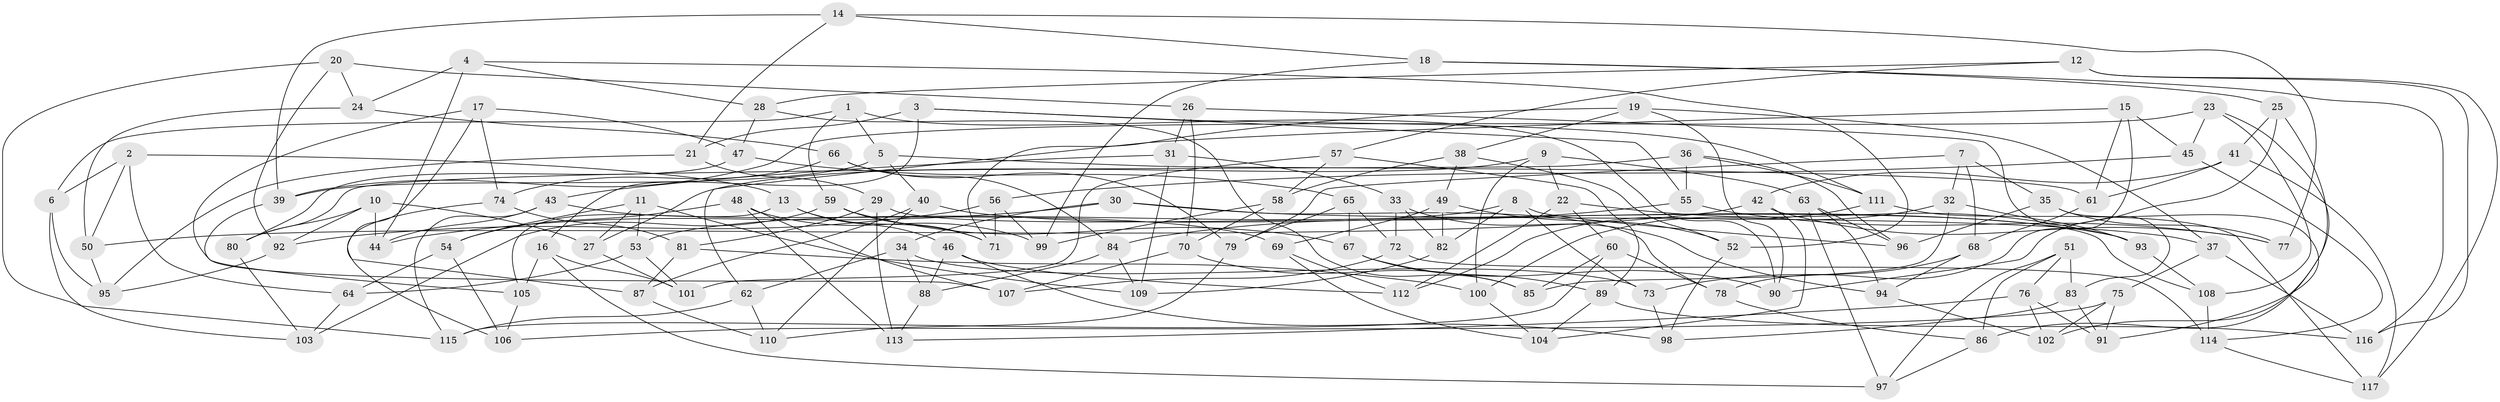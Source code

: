 // Generated by graph-tools (version 1.1) at 2025/38/03/09/25 02:38:07]
// undirected, 117 vertices, 234 edges
graph export_dot {
graph [start="1"]
  node [color=gray90,style=filled];
  1;
  2;
  3;
  4;
  5;
  6;
  7;
  8;
  9;
  10;
  11;
  12;
  13;
  14;
  15;
  16;
  17;
  18;
  19;
  20;
  21;
  22;
  23;
  24;
  25;
  26;
  27;
  28;
  29;
  30;
  31;
  32;
  33;
  34;
  35;
  36;
  37;
  38;
  39;
  40;
  41;
  42;
  43;
  44;
  45;
  46;
  47;
  48;
  49;
  50;
  51;
  52;
  53;
  54;
  55;
  56;
  57;
  58;
  59;
  60;
  61;
  62;
  63;
  64;
  65;
  66;
  67;
  68;
  69;
  70;
  71;
  72;
  73;
  74;
  75;
  76;
  77;
  78;
  79;
  80;
  81;
  82;
  83;
  84;
  85;
  86;
  87;
  88;
  89;
  90;
  91;
  92;
  93;
  94;
  95;
  96;
  97;
  98;
  99;
  100;
  101;
  102;
  103;
  104;
  105;
  106;
  107;
  108;
  109;
  110;
  111;
  112;
  113;
  114;
  115;
  116;
  117;
  1 -- 5;
  1 -- 6;
  1 -- 90;
  1 -- 59;
  2 -- 13;
  2 -- 64;
  2 -- 50;
  2 -- 6;
  3 -- 21;
  3 -- 111;
  3 -- 55;
  3 -- 16;
  4 -- 52;
  4 -- 24;
  4 -- 44;
  4 -- 28;
  5 -- 39;
  5 -- 61;
  5 -- 40;
  6 -- 103;
  6 -- 95;
  7 -- 35;
  7 -- 32;
  7 -- 79;
  7 -- 68;
  8 -- 73;
  8 -- 53;
  8 -- 82;
  8 -- 96;
  9 -- 100;
  9 -- 27;
  9 -- 22;
  9 -- 63;
  10 -- 80;
  10 -- 44;
  10 -- 92;
  10 -- 27;
  11 -- 54;
  11 -- 27;
  11 -- 53;
  11 -- 109;
  12 -- 28;
  12 -- 116;
  12 -- 57;
  12 -- 117;
  13 -- 46;
  13 -- 71;
  13 -- 105;
  14 -- 18;
  14 -- 77;
  14 -- 21;
  14 -- 39;
  15 -- 62;
  15 -- 45;
  15 -- 61;
  15 -- 78;
  16 -- 101;
  16 -- 97;
  16 -- 105;
  17 -- 107;
  17 -- 47;
  17 -- 87;
  17 -- 74;
  18 -- 116;
  18 -- 25;
  18 -- 99;
  19 -- 38;
  19 -- 37;
  19 -- 71;
  19 -- 90;
  20 -- 115;
  20 -- 26;
  20 -- 24;
  20 -- 92;
  21 -- 29;
  21 -- 95;
  22 -- 112;
  22 -- 93;
  22 -- 60;
  23 -- 39;
  23 -- 102;
  23 -- 45;
  23 -- 108;
  24 -- 50;
  24 -- 66;
  25 -- 41;
  25 -- 86;
  25 -- 90;
  26 -- 83;
  26 -- 70;
  26 -- 31;
  27 -- 101;
  28 -- 85;
  28 -- 47;
  29 -- 108;
  29 -- 81;
  29 -- 113;
  30 -- 44;
  30 -- 34;
  30 -- 78;
  30 -- 37;
  31 -- 109;
  31 -- 43;
  31 -- 33;
  32 -- 85;
  32 -- 93;
  32 -- 100;
  33 -- 72;
  33 -- 82;
  33 -- 94;
  34 -- 88;
  34 -- 73;
  34 -- 62;
  35 -- 91;
  35 -- 77;
  35 -- 96;
  36 -- 80;
  36 -- 96;
  36 -- 55;
  36 -- 111;
  37 -- 75;
  37 -- 116;
  38 -- 58;
  38 -- 49;
  38 -- 52;
  39 -- 105;
  40 -- 110;
  40 -- 93;
  40 -- 87;
  41 -- 42;
  41 -- 61;
  41 -- 117;
  42 -- 104;
  42 -- 77;
  42 -- 50;
  43 -- 44;
  43 -- 69;
  43 -- 115;
  45 -- 56;
  45 -- 114;
  46 -- 112;
  46 -- 88;
  46 -- 98;
  47 -- 65;
  47 -- 80;
  48 -- 99;
  48 -- 54;
  48 -- 113;
  48 -- 107;
  49 -- 52;
  49 -- 82;
  49 -- 69;
  50 -- 95;
  51 -- 83;
  51 -- 97;
  51 -- 76;
  51 -- 86;
  52 -- 98;
  53 -- 64;
  53 -- 101;
  54 -- 64;
  54 -- 106;
  55 -- 77;
  55 -- 84;
  56 -- 92;
  56 -- 99;
  56 -- 71;
  57 -- 101;
  57 -- 58;
  57 -- 89;
  58 -- 70;
  58 -- 99;
  59 -- 67;
  59 -- 71;
  59 -- 103;
  60 -- 85;
  60 -- 78;
  60 -- 115;
  61 -- 68;
  62 -- 110;
  62 -- 115;
  63 -- 94;
  63 -- 96;
  63 -- 97;
  64 -- 103;
  65 -- 67;
  65 -- 72;
  65 -- 79;
  66 -- 79;
  66 -- 84;
  66 -- 74;
  67 -- 89;
  67 -- 90;
  68 -- 73;
  68 -- 94;
  69 -- 104;
  69 -- 112;
  70 -- 85;
  70 -- 107;
  72 -- 107;
  72 -- 114;
  73 -- 98;
  74 -- 81;
  74 -- 106;
  75 -- 91;
  75 -- 102;
  75 -- 106;
  76 -- 91;
  76 -- 113;
  76 -- 102;
  78 -- 86;
  79 -- 110;
  80 -- 103;
  81 -- 100;
  81 -- 87;
  82 -- 109;
  83 -- 98;
  83 -- 91;
  84 -- 88;
  84 -- 109;
  86 -- 97;
  87 -- 110;
  88 -- 113;
  89 -- 116;
  89 -- 104;
  92 -- 95;
  93 -- 108;
  94 -- 102;
  100 -- 104;
  105 -- 106;
  108 -- 114;
  111 -- 117;
  111 -- 112;
  114 -- 117;
}
